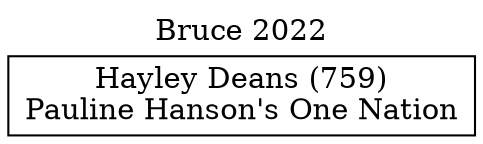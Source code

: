 // House preference flow
digraph "Hayley Deans (759)_Bruce_2022" {
	graph [label="Bruce 2022" labelloc=t mclimit=10]
	node [shape=box]
	"Hayley Deans (759)" [label="Hayley Deans (759)
Pauline Hanson's One Nation"]
}
